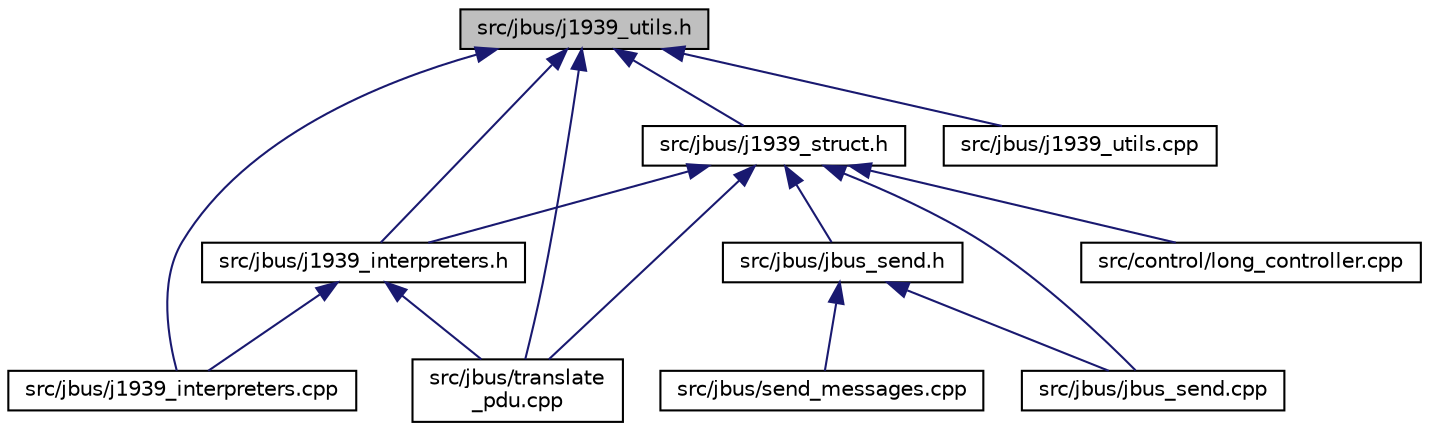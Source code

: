 digraph "src/jbus/j1939_utils.h"
{
  edge [fontname="Helvetica",fontsize="10",labelfontname="Helvetica",labelfontsize="10"];
  node [fontname="Helvetica",fontsize="10",shape=record];
  Node3 [label="src/jbus/j1939_utils.h",height=0.2,width=0.4,color="black", fillcolor="grey75", style="filled", fontcolor="black"];
  Node3 -> Node4 [dir="back",color="midnightblue",fontsize="10",style="solid",fontname="Helvetica"];
  Node4 [label="src/jbus/j1939_struct.h",height=0.2,width=0.4,color="black", fillcolor="white", style="filled",URL="$j1939__struct_8h.html"];
  Node4 -> Node5 [dir="back",color="midnightblue",fontsize="10",style="solid",fontname="Helvetica"];
  Node5 [label="src/control/long_controller.cpp",height=0.2,width=0.4,color="black", fillcolor="white", style="filled",URL="$long__controller_8cpp.html"];
  Node4 -> Node6 [dir="back",color="midnightblue",fontsize="10",style="solid",fontname="Helvetica"];
  Node6 [label="src/jbus/j1939_interpreters.h",height=0.2,width=0.4,color="black", fillcolor="white", style="filled",URL="$j1939__interpreters_8h.html"];
  Node6 -> Node7 [dir="back",color="midnightblue",fontsize="10",style="solid",fontname="Helvetica"];
  Node7 [label="src/jbus/j1939_interpreters.cpp",height=0.2,width=0.4,color="black", fillcolor="white", style="filled",URL="$j1939__interpreters_8cpp.html"];
  Node6 -> Node8 [dir="back",color="midnightblue",fontsize="10",style="solid",fontname="Helvetica"];
  Node8 [label="src/jbus/translate\l_pdu.cpp",height=0.2,width=0.4,color="black", fillcolor="white", style="filled",URL="$translate__pdu_8cpp.html"];
  Node4 -> Node9 [dir="back",color="midnightblue",fontsize="10",style="solid",fontname="Helvetica"];
  Node9 [label="src/jbus/jbus_send.h",height=0.2,width=0.4,color="black", fillcolor="white", style="filled",URL="$jbus__send_8h.html"];
  Node9 -> Node10 [dir="back",color="midnightblue",fontsize="10",style="solid",fontname="Helvetica"];
  Node10 [label="src/jbus/jbus_send.cpp",height=0.2,width=0.4,color="black", fillcolor="white", style="filled",URL="$jbus__send_8cpp.html"];
  Node9 -> Node11 [dir="back",color="midnightblue",fontsize="10",style="solid",fontname="Helvetica"];
  Node11 [label="src/jbus/send_messages.cpp",height=0.2,width=0.4,color="black", fillcolor="white", style="filled",URL="$send__messages_8cpp.html"];
  Node4 -> Node10 [dir="back",color="midnightblue",fontsize="10",style="solid",fontname="Helvetica"];
  Node4 -> Node8 [dir="back",color="midnightblue",fontsize="10",style="solid",fontname="Helvetica"];
  Node3 -> Node6 [dir="back",color="midnightblue",fontsize="10",style="solid",fontname="Helvetica"];
  Node3 -> Node7 [dir="back",color="midnightblue",fontsize="10",style="solid",fontname="Helvetica"];
  Node3 -> Node12 [dir="back",color="midnightblue",fontsize="10",style="solid",fontname="Helvetica"];
  Node12 [label="src/jbus/j1939_utils.cpp",height=0.2,width=0.4,color="black", fillcolor="white", style="filled",URL="$j1939__utils_8cpp.html"];
  Node3 -> Node8 [dir="back",color="midnightblue",fontsize="10",style="solid",fontname="Helvetica"];
}
